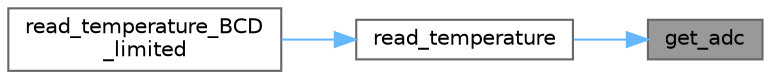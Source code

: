 digraph "get_adc"
{
 // LATEX_PDF_SIZE
  bgcolor="transparent";
  edge [fontname=Helvetica,fontsize=10,labelfontname=Helvetica,labelfontsize=10];
  node [fontname=Helvetica,fontsize=10,shape=box,height=0.2,width=0.4];
  rankdir="RL";
  Node1 [id="Node000001",label="get_adc",height=0.2,width=0.4,color="gray40", fillcolor="grey60", style="filled", fontcolor="black",tooltip=" "];
  Node1 -> Node2 [id="edge1_Node000001_Node000002",dir="back",color="steelblue1",style="solid",tooltip=" "];
  Node2 [id="Node000002",label="read_temperature",height=0.2,width=0.4,color="grey40", fillcolor="white", style="filled",URL="$tempr_8c.html#aed59bb30213aec95f169ab0215d017a3",tooltip="Get the temperature."];
  Node2 -> Node3 [id="edge2_Node000002_Node000003",dir="back",color="steelblue1",style="solid",tooltip=" "];
  Node3 [id="Node000003",label="read_temperature_BCD\l_limited",height=0.2,width=0.4,color="grey40", fillcolor="white", style="filled",URL="$tempr_8c.html#ae4bae2d28c2da41a357799d6387d0eaa",tooltip="Get the temperature in BCD format limited to 2 digits."];
}
